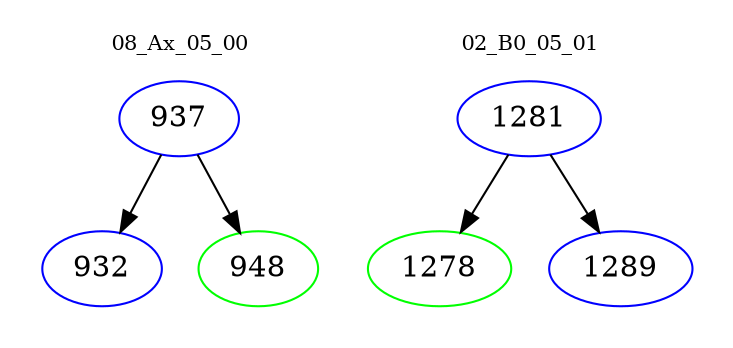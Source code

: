 digraph{
subgraph cluster_0 {
color = white
label = "08_Ax_05_00";
fontsize=10;
T0_937 [label="937", color="blue"]
T0_937 -> T0_932 [color="black"]
T0_932 [label="932", color="blue"]
T0_937 -> T0_948 [color="black"]
T0_948 [label="948", color="green"]
}
subgraph cluster_1 {
color = white
label = "02_B0_05_01";
fontsize=10;
T1_1281 [label="1281", color="blue"]
T1_1281 -> T1_1278 [color="black"]
T1_1278 [label="1278", color="green"]
T1_1281 -> T1_1289 [color="black"]
T1_1289 [label="1289", color="blue"]
}
}

